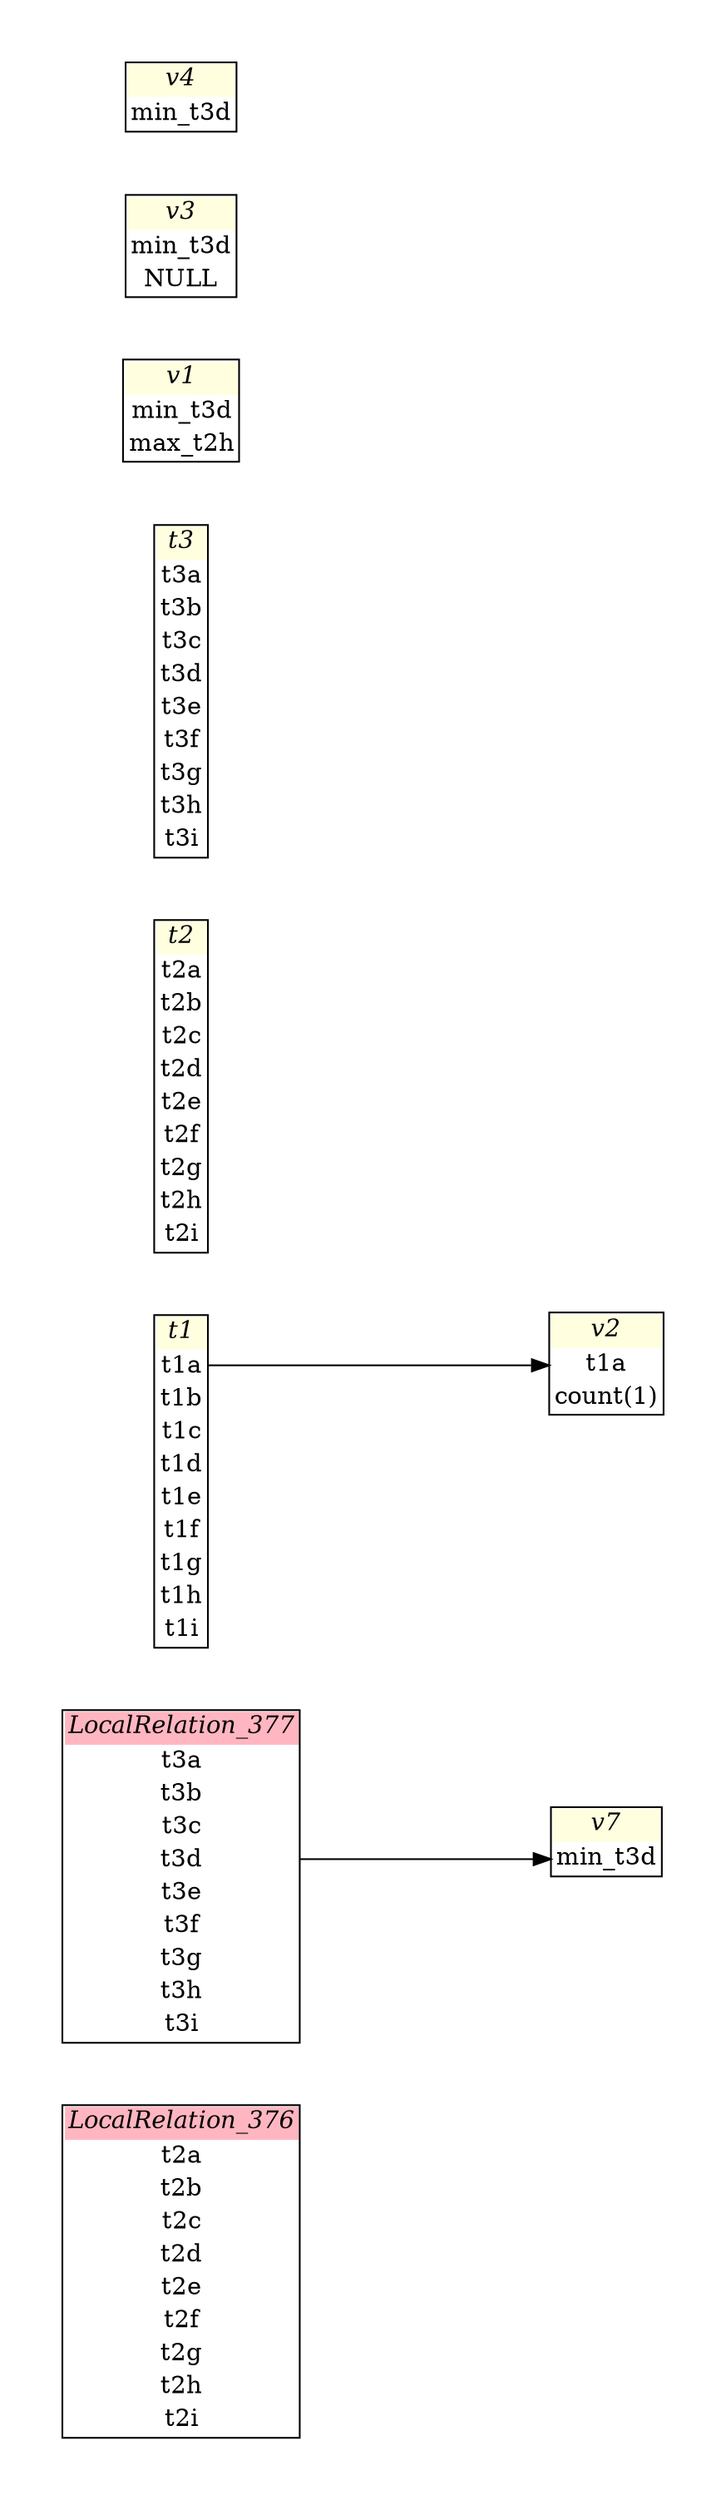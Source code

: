 // Automatically generated by SQLFlowTestSuite


digraph {
  graph [pad="0.5", nodesep="0.5", ranksep="2", fontname="Helvetica"];
  node [shape=plain]
  rankdir=LR;

  
"LocalRelation_376" [label=<
<table border="1" cellborder="0" cellspacing="0">
  <tr><td bgcolor="lightpink"><i>LocalRelation_376</i></td></tr>
  <tr><td port="0">t2a</td></tr>
<tr><td port="1">t2b</td></tr>
<tr><td port="2">t2c</td></tr>
<tr><td port="3">t2d</td></tr>
<tr><td port="4">t2e</td></tr>
<tr><td port="5">t2f</td></tr>
<tr><td port="6">t2g</td></tr>
<tr><td port="7">t2h</td></tr>
<tr><td port="8">t2i</td></tr>
</table>>];
           

"LocalRelation_377" [label=<
<table border="1" cellborder="0" cellspacing="0">
  <tr><td bgcolor="lightpink"><i>LocalRelation_377</i></td></tr>
  <tr><td port="0">t3a</td></tr>
<tr><td port="1">t3b</td></tr>
<tr><td port="2">t3c</td></tr>
<tr><td port="3">t3d</td></tr>
<tr><td port="4">t3e</td></tr>
<tr><td port="5">t3f</td></tr>
<tr><td port="6">t3g</td></tr>
<tr><td port="7">t3h</td></tr>
<tr><td port="8">t3i</td></tr>
</table>>];
           

"t1" [label=<
<table border="1" cellborder="0" cellspacing="0">
  <tr><td bgcolor="lightyellow"><i>t1</i></td></tr>
  <tr><td port="0">t1a</td></tr>
<tr><td port="1">t1b</td></tr>
<tr><td port="2">t1c</td></tr>
<tr><td port="3">t1d</td></tr>
<tr><td port="4">t1e</td></tr>
<tr><td port="5">t1f</td></tr>
<tr><td port="6">t1g</td></tr>
<tr><td port="7">t1h</td></tr>
<tr><td port="8">t1i</td></tr>
</table>>];
           

"t2" [label=<
<table border="1" cellborder="0" cellspacing="0">
  <tr><td bgcolor="lightyellow"><i>t2</i></td></tr>
  <tr><td port="0">t2a</td></tr>
<tr><td port="1">t2b</td></tr>
<tr><td port="2">t2c</td></tr>
<tr><td port="3">t2d</td></tr>
<tr><td port="4">t2e</td></tr>
<tr><td port="5">t2f</td></tr>
<tr><td port="6">t2g</td></tr>
<tr><td port="7">t2h</td></tr>
<tr><td port="8">t2i</td></tr>
</table>>];
           

"t3" [label=<
<table border="1" cellborder="0" cellspacing="0">
  <tr><td bgcolor="lightyellow"><i>t3</i></td></tr>
  <tr><td port="0">t3a</td></tr>
<tr><td port="1">t3b</td></tr>
<tr><td port="2">t3c</td></tr>
<tr><td port="3">t3d</td></tr>
<tr><td port="4">t3e</td></tr>
<tr><td port="5">t3f</td></tr>
<tr><td port="6">t3g</td></tr>
<tr><td port="7">t3h</td></tr>
<tr><td port="8">t3i</td></tr>
</table>>];
           

"v1" [label=<
<table border="1" cellborder="0" cellspacing="0">
  <tr><td bgcolor="lightyellow"><i>v1</i></td></tr>
  <tr><td port="0">min_t3d</td></tr>
<tr><td port="1">max_t2h</td></tr>
</table>>];
           

"v2" [label=<
<table border="1" cellborder="0" cellspacing="0">
  <tr><td bgcolor="lightyellow"><i>v2</i></td></tr>
  <tr><td port="0">t1a</td></tr>
<tr><td port="1">count(1)</td></tr>
</table>>];
           

"v3" [label=<
<table border="1" cellborder="0" cellspacing="0">
  <tr><td bgcolor="lightyellow"><i>v3</i></td></tr>
  <tr><td port="0">min_t3d</td></tr>
<tr><td port="1">NULL</td></tr>
</table>>];
           

"v4" [label=<
<table border="1" cellborder="0" cellspacing="0">
  <tr><td bgcolor="lightyellow"><i>v4</i></td></tr>
  <tr><td port="0">min_t3d</td></tr>
</table>>];
           

"v7" [label=<
<table border="1" cellborder="0" cellspacing="0">
  <tr><td bgcolor="lightyellow"><i>v7</i></td></tr>
  <tr><td port="0">min_t3d</td></tr>
</table>>];
           
  "LocalRelation_377":3 -> v7:0
"t1":0 -> v2:0
}
       